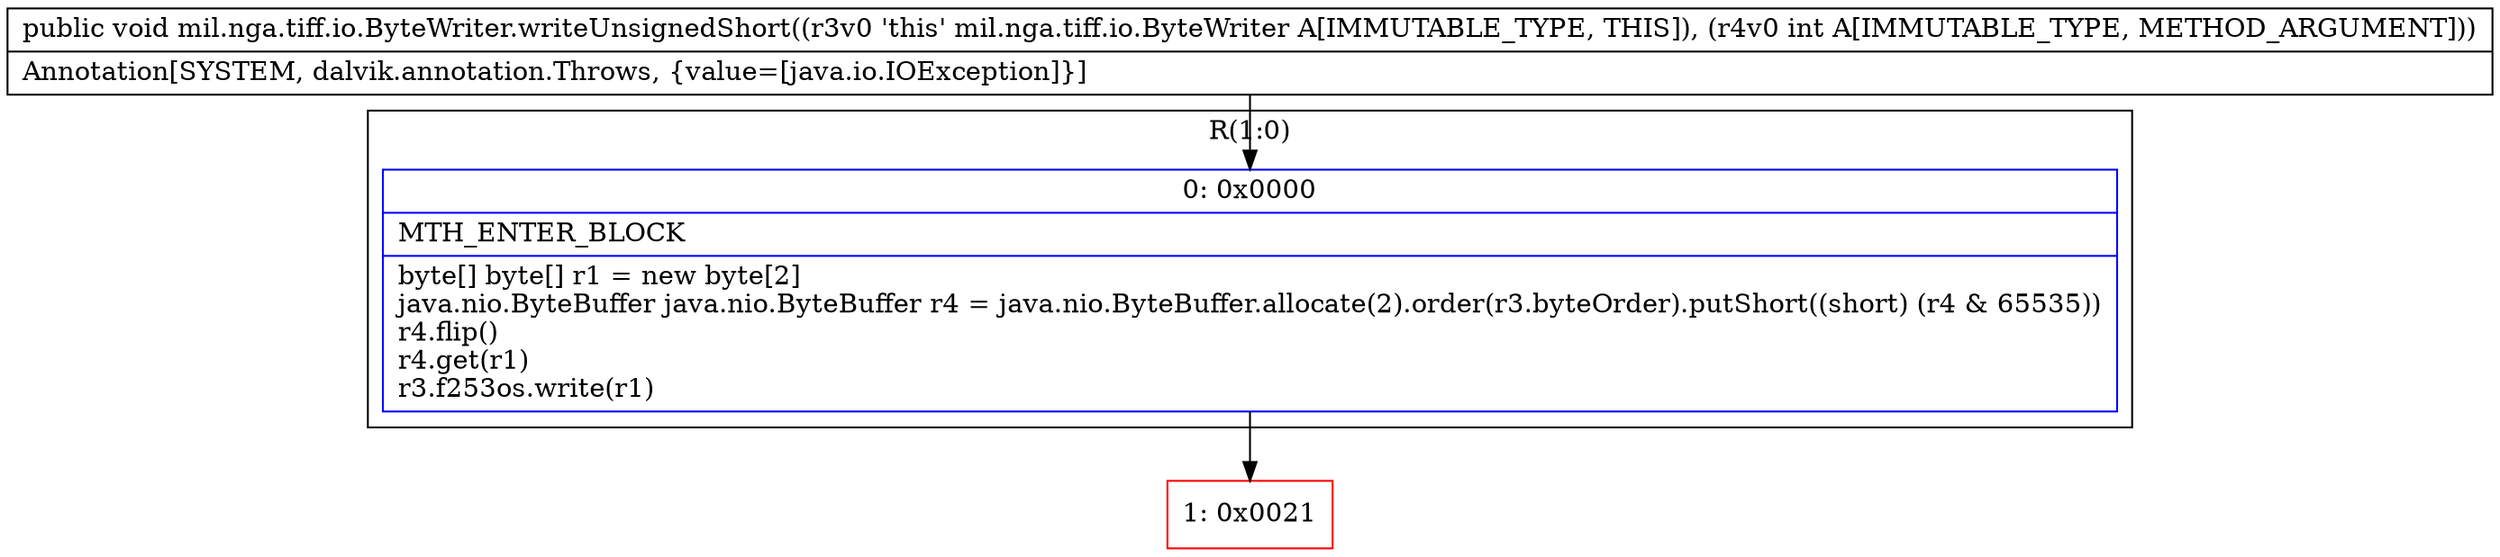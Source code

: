 digraph "CFG formil.nga.tiff.io.ByteWriter.writeUnsignedShort(I)V" {
subgraph cluster_Region_1787311803 {
label = "R(1:0)";
node [shape=record,color=blue];
Node_0 [shape=record,label="{0\:\ 0x0000|MTH_ENTER_BLOCK\l|byte[] byte[] r1 = new byte[2]\ljava.nio.ByteBuffer java.nio.ByteBuffer r4 = java.nio.ByteBuffer.allocate(2).order(r3.byteOrder).putShort((short) (r4 & 65535))\lr4.flip()\lr4.get(r1)\lr3.f253os.write(r1)\l}"];
}
Node_1 [shape=record,color=red,label="{1\:\ 0x0021}"];
MethodNode[shape=record,label="{public void mil.nga.tiff.io.ByteWriter.writeUnsignedShort((r3v0 'this' mil.nga.tiff.io.ByteWriter A[IMMUTABLE_TYPE, THIS]), (r4v0 int A[IMMUTABLE_TYPE, METHOD_ARGUMENT]))  | Annotation[SYSTEM, dalvik.annotation.Throws, \{value=[java.io.IOException]\}]\l}"];
MethodNode -> Node_0;
Node_0 -> Node_1;
}

